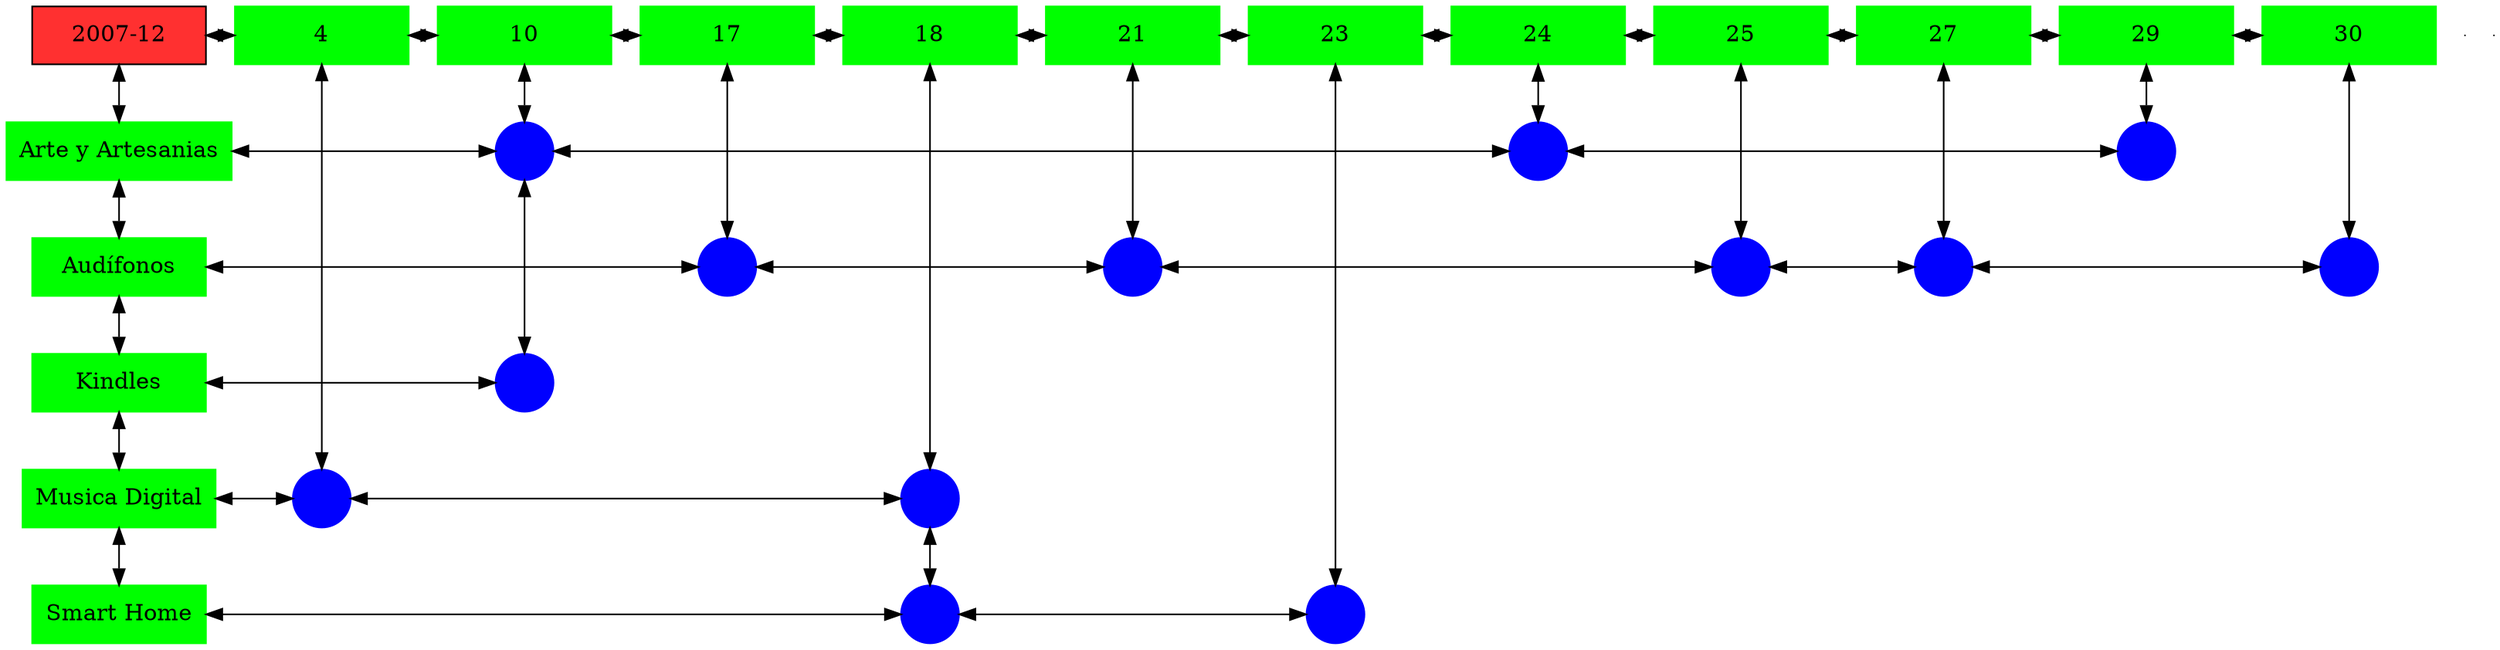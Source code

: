 digraph G{
node[shape="box"];
nodeMt[ label = "2007-12", width = 1.5, style = filled, fillcolor = firebrick1, group = 1 ];
e0[ shape = point, width = 0 ];
e1[ shape = point, width = 0 ];
node0xc002050500[label="4",color=green,style =filled,width = 1.5 group=4];
nodeMt->node0xc002050500[dir="both"];
{rank=same;nodeMt;node0xc002050500;}
node0xc001ee51d0[label="10",color=green,style =filled,width = 1.5 group=10];
node0xc002050500->node0xc001ee51d0[dir="both"];
{rank=same;node0xc002050500;node0xc001ee51d0;}
node0xc0021a2370[label="17",color=green,style =filled,width = 1.5 group=17];
node0xc001ee51d0->node0xc0021a2370[dir="both"];
{rank=same;node0xc001ee51d0;node0xc0021a2370;}
node0xc001ff3b80[label="18",color=green,style =filled,width = 1.5 group=18];
node0xc0021a2370->node0xc001ff3b80[dir="both"];
{rank=same;node0xc0021a2370;node0xc001ff3b80;}
node0xc00206cd70[label="21",color=green,style =filled,width = 1.5 group=21];
node0xc001ff3b80->node0xc00206cd70[dir="both"];
{rank=same;node0xc001ff3b80;node0xc00206cd70;}
node0xc0020f27d0[label="23",color=green,style =filled,width = 1.5 group=23];
node0xc00206cd70->node0xc0020f27d0[dir="both"];
{rank=same;node0xc00206cd70;node0xc0020f27d0;}
node0xc001ff3ea0[label="24",color=green,style =filled,width = 1.5 group=24];
node0xc0020f27d0->node0xc001ff3ea0[dir="both"];
{rank=same;node0xc0020f27d0;node0xc001ff3ea0;}
node0xc001f22050[label="25",color=green,style =filled,width = 1.5 group=25];
node0xc001ff3ea0->node0xc001f22050[dir="both"];
{rank=same;node0xc001ff3ea0;node0xc001f22050;}
node0xc0022bca50[label="27",color=green,style =filled,width = 1.5 group=27];
node0xc001f22050->node0xc0022bca50[dir="both"];
{rank=same;node0xc001f22050;node0xc0022bca50;}
node0xc0021188c0[label="29",color=green,style =filled,width = 1.5 group=29];
node0xc0022bca50->node0xc0021188c0[dir="both"];
{rank=same;node0xc0022bca50;node0xc0021188c0;}
node0xc0021fdc70[label="30",color=green,style =filled,width = 1.5 group=30];
node0xc0021188c0->node0xc0021fdc70[dir="both"];
{rank=same;node0xc0021188c0;node0xc0021fdc70;}
node0xc001ee5180[label="Arte y Artesanias",color=green,style =filled width = 1.5 group=1];
node0xc002027a80[label="",color=blue,style =filled, width = 0.5 group=10 shape=circle];
node0xc001ee5180->node0xc002027a80[dir="both"];
{rank=same;node0xc001ee5180;node0xc002027a80;}
node0xc001ff8e80[label="",color=blue,style =filled, width = 0.5 group=24 shape=circle];
node0xc002027a80->node0xc001ff8e80[dir="both"];
{rank=same;node0xc001ff8e80;node0xc002027a80;}
node0xc002114880[label="",color=blue,style =filled, width = 0.5 group=29 shape=circle];
node0xc001ff8e80->node0xc002114880[dir="both"];
{rank=same;node0xc002114880;node0xc001ff8e80;}
node0xc001f22000[label="Audífonos",color=green,style =filled width = 1.5 group=1];
node0xc002199400[label="",color=blue,style =filled, width = 0.5 group=17 shape=circle];
node0xc001f22000->node0xc002199400[dir="both"];
{rank=same;node0xc001f22000;node0xc002199400;}
node0xc002065980[label="",color=blue,style =filled, width = 0.5 group=21 shape=circle];
node0xc002199400->node0xc002065980[dir="both"];
{rank=same;node0xc002065980;node0xc002199400;}
node0xc001f13000[label="",color=blue,style =filled, width = 0.5 group=25 shape=circle];
node0xc002065980->node0xc001f13000[dir="both"];
{rank=same;node0xc001f13000;node0xc002065980;}
node0xc0022b1b00[label="",color=blue,style =filled, width = 0.5 group=27 shape=circle];
node0xc001f13000->node0xc0022b1b00[dir="both"];
{rank=same;node0xc0022b1b00;node0xc001f13000;}
node0xc002203400[label="",color=blue,style =filled, width = 0.5 group=30 shape=circle];
node0xc0022b1b00->node0xc002203400[dir="both"];
{rank=same;node0xc002203400;node0xc0022b1b00;}
node0xc001f5c410[label="Kindles",color=green,style =filled width = 1.5 group=1];
node0xc001f5a480[label="",color=blue,style =filled, width = 0.5 group=10 shape=circle];
node0xc001f5c410->node0xc001f5a480[dir="both"];
{rank=same;node0xc001f5c410;node0xc001f5a480;}
node0xc001ff3b30[label="Musica Digital",color=green,style =filled width = 1.5 group=1];
node0xc00204c780[label="",color=blue,style =filled, width = 0.5 group=4 shape=circle];
node0xc001ff3b30->node0xc00204c780[dir="both"];
{rank=same;node0xc001ff3b30;node0xc00204c780;}
node0xc001ff8c00[label="",color=blue,style =filled, width = 0.5 group=18 shape=circle];
node0xc00204c780->node0xc001ff8c00[dir="both"];
{rank=same;node0xc001ff8c00;node0xc00204c780;}
node0xc0020f2780[label="Smart Home",color=green,style =filled width = 1.5 group=1];
node0xc002299900[label="",color=blue,style =filled, width = 0.5 group=18 shape=circle];
node0xc0020f2780->node0xc002299900[dir="both"];
{rank=same;node0xc0020f2780;node0xc002299900;}
node0xc0020eb580[label="",color=blue,style =filled, width = 0.5 group=23 shape=circle];
node0xc002299900->node0xc0020eb580[dir="both"];
{rank=same;node0xc0020eb580;node0xc002299900;}
node0xc002050500->node0xc00204c780[dir="both"];
node0xc001ee51d0->node0xc002027a80[dir="both"];
node0xc002027a80->node0xc001f5a480[dir="both"];
node0xc0021a2370->node0xc002199400[dir="both"];
node0xc001ff3b80->node0xc001ff8c00[dir="both"];
node0xc001ff8c00->node0xc002299900[dir="both"];
node0xc00206cd70->node0xc002065980[dir="both"];
node0xc0020f27d0->node0xc0020eb580[dir="both"];
node0xc001ff3ea0->node0xc001ff8e80[dir="both"];
node0xc001f22050->node0xc001f13000[dir="both"];
node0xc0022bca50->node0xc0022b1b00[dir="both"];
node0xc0021188c0->node0xc002114880[dir="both"];
node0xc0021fdc70->node0xc002203400[dir="both"];
nodeMt->node0xc001ee5180[dir="both"];
node0xc001ee5180->node0xc001f22000[dir="both"];
node0xc001f22000->node0xc001f5c410[dir="both"];
node0xc001f5c410->node0xc001ff3b30[dir="both"];
node0xc001ff3b30->node0xc0020f2780[dir="both"];
}
